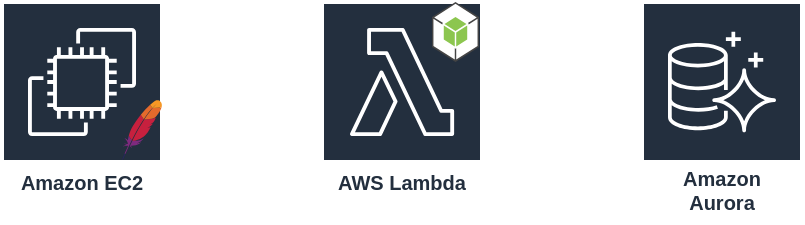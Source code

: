 <mxfile version="13.6.6" type="github">
  <diagram id="5uEOavn99dWPWmpEUDgn" name="Page-1">
    <mxGraphModel dx="1422" dy="762" grid="1" gridSize="10" guides="1" tooltips="1" connect="1" arrows="1" fold="1" page="1" pageScale="1" pageWidth="850" pageHeight="1100" math="0" shadow="0">
      <root>
        <mxCell id="0" />
        <mxCell id="1" parent="0" />
        <mxCell id="kCiGQO7NNaxd1hjrAakl-1" value="Amazon EC2" style="outlineConnect=0;fontColor=#232F3E;gradientColor=none;strokeColor=#ffffff;fillColor=#232F3E;dashed=0;verticalLabelPosition=middle;verticalAlign=bottom;align=center;html=1;whiteSpace=wrap;fontSize=10;fontStyle=1;spacing=3;shape=mxgraph.aws4.productIcon;prIcon=mxgraph.aws4.ec2;" vertex="1" parent="1">
          <mxGeometry x="20" y="20" width="80" height="100" as="geometry" />
        </mxCell>
        <mxCell id="kCiGQO7NNaxd1hjrAakl-6" value="AWS Lambda" style="outlineConnect=0;fontColor=#232F3E;gradientColor=none;strokeColor=#ffffff;fillColor=#232F3E;dashed=0;verticalLabelPosition=middle;verticalAlign=bottom;align=center;html=1;whiteSpace=wrap;fontSize=10;fontStyle=1;spacing=3;shape=mxgraph.aws4.productIcon;prIcon=mxgraph.aws4.lambda;" vertex="1" parent="1">
          <mxGeometry x="180" y="20" width="80" height="100" as="geometry" />
        </mxCell>
        <mxCell id="kCiGQO7NNaxd1hjrAakl-7" value="" style="dashed=0;outlineConnect=0;html=1;align=center;labelPosition=center;verticalLabelPosition=bottom;verticalAlign=top;shape=mxgraph.weblogos.apache" vertex="1" parent="1">
          <mxGeometry x="80" y="69" width="20" height="30" as="geometry" />
        </mxCell>
        <mxCell id="kCiGQO7NNaxd1hjrAakl-8" value="" style="outlineConnect=0;dashed=0;verticalLabelPosition=bottom;verticalAlign=top;align=center;html=1;shape=mxgraph.aws3.android;fillColor=#8CC64F;gradientColor=none;" vertex="1" parent="1">
          <mxGeometry x="235" y="20" width="23.5" height="30" as="geometry" />
        </mxCell>
        <mxCell id="kCiGQO7NNaxd1hjrAakl-10" value="Amazon&#xa;Aurora" style="outlineConnect=0;fontColor=#232F3E;gradientColor=none;strokeColor=#ffffff;fillColor=#232F3E;dashed=0;verticalLabelPosition=middle;verticalAlign=bottom;align=center;html=1;whiteSpace=wrap;fontSize=10;fontStyle=1;spacing=3;shape=mxgraph.aws4.productIcon;prIcon=mxgraph.aws4.aurora;" vertex="1" parent="1">
          <mxGeometry x="340" y="20" width="80" height="110" as="geometry" />
        </mxCell>
      </root>
    </mxGraphModel>
  </diagram>
</mxfile>
